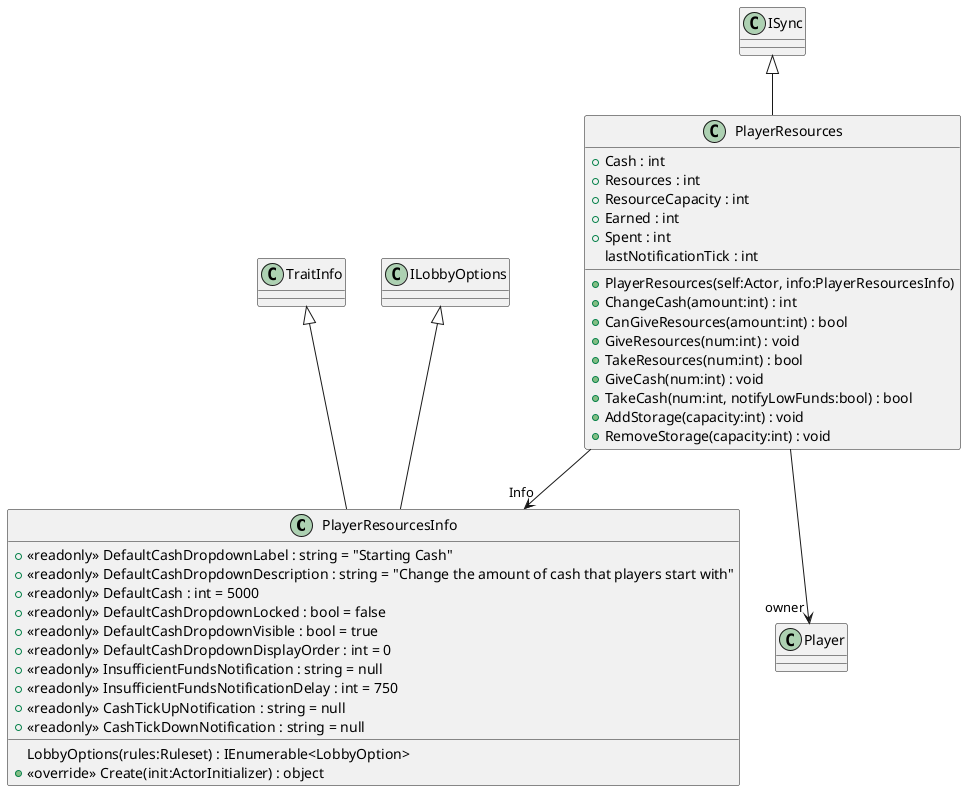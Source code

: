 @startuml
class PlayerResourcesInfo {
    + <<readonly>> DefaultCashDropdownLabel : string = "Starting Cash"
    + <<readonly>> DefaultCashDropdownDescription : string = "Change the amount of cash that players start with"
    + <<readonly>> DefaultCash : int = 5000
    + <<readonly>> DefaultCashDropdownLocked : bool = false
    + <<readonly>> DefaultCashDropdownVisible : bool = true
    + <<readonly>> DefaultCashDropdownDisplayOrder : int = 0
    + <<readonly>> InsufficientFundsNotification : string = null
    + <<readonly>> InsufficientFundsNotificationDelay : int = 750
    + <<readonly>> CashTickUpNotification : string = null
    + <<readonly>> CashTickDownNotification : string = null
    LobbyOptions(rules:Ruleset) : IEnumerable<LobbyOption>
    + <<override>> Create(init:ActorInitializer) : object
}
class PlayerResources {
    + PlayerResources(self:Actor, info:PlayerResourcesInfo)
    + Cash : int
    + Resources : int
    + ResourceCapacity : int
    + Earned : int
    + Spent : int
    lastNotificationTick : int
    + ChangeCash(amount:int) : int
    + CanGiveResources(amount:int) : bool
    + GiveResources(num:int) : void
    + TakeResources(num:int) : bool
    + GiveCash(num:int) : void
    + TakeCash(num:int, notifyLowFunds:bool) : bool
    + AddStorage(capacity:int) : void
    + RemoveStorage(capacity:int) : void
}
TraitInfo <|-- PlayerResourcesInfo
ILobbyOptions <|-- PlayerResourcesInfo
ISync <|-- PlayerResources
PlayerResources --> "Info" PlayerResourcesInfo
PlayerResources --> "owner" Player
@enduml
